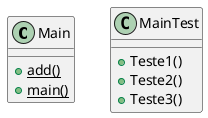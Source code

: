 @startuml
class Main {
+ {static} add()
+ {static} main()
}

class MainTest {
+ Teste1()
+ Teste2()
+ Teste3()
}
@enduml